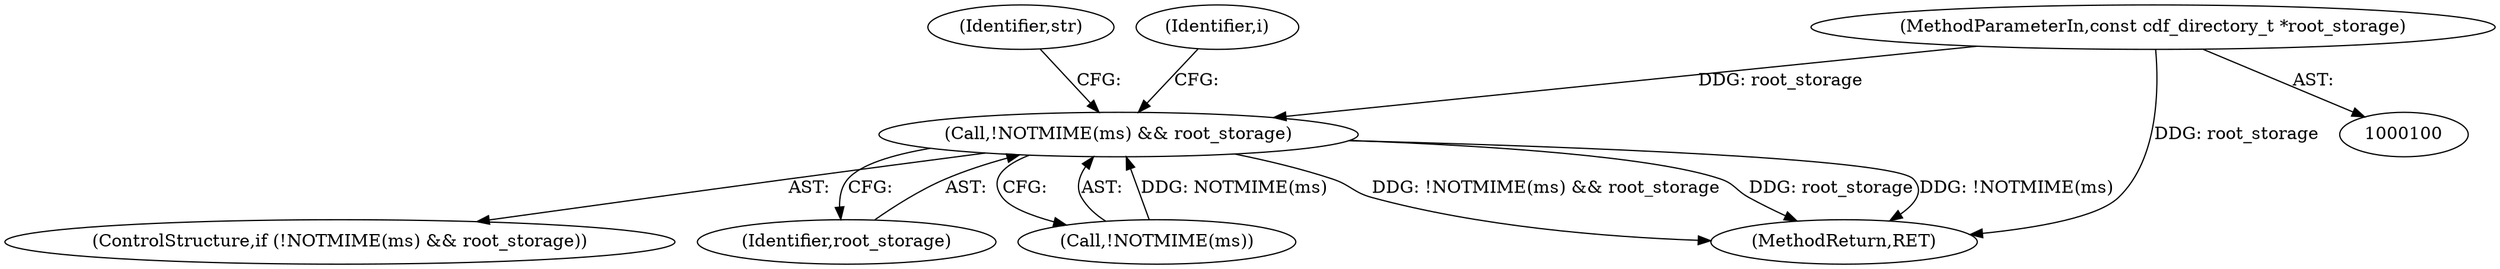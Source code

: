 digraph "0_file_6d209c1c489457397a5763bca4b28e43aac90391_0@pointer" {
"1000104" [label="(MethodParameterIn,const cdf_directory_t *root_storage)"];
"1000117" [label="(Call,!NOTMIME(ms) && root_storage)"];
"1000104" [label="(MethodParameterIn,const cdf_directory_t *root_storage)"];
"1000117" [label="(Call,!NOTMIME(ms) && root_storage)"];
"1000123" [label="(Identifier,str)"];
"1000116" [label="(ControlStructure,if (!NOTMIME(ms) && root_storage))"];
"1000121" [label="(Identifier,root_storage)"];
"1000118" [label="(Call,!NOTMIME(ms))"];
"1000131" [label="(Identifier,i)"];
"1000505" [label="(MethodReturn,RET)"];
"1000104" -> "1000100"  [label="AST: "];
"1000104" -> "1000505"  [label="DDG: root_storage"];
"1000104" -> "1000117"  [label="DDG: root_storage"];
"1000117" -> "1000116"  [label="AST: "];
"1000117" -> "1000118"  [label="CFG: "];
"1000117" -> "1000121"  [label="CFG: "];
"1000118" -> "1000117"  [label="AST: "];
"1000121" -> "1000117"  [label="AST: "];
"1000123" -> "1000117"  [label="CFG: "];
"1000131" -> "1000117"  [label="CFG: "];
"1000117" -> "1000505"  [label="DDG: !NOTMIME(ms) && root_storage"];
"1000117" -> "1000505"  [label="DDG: root_storage"];
"1000117" -> "1000505"  [label="DDG: !NOTMIME(ms)"];
"1000118" -> "1000117"  [label="DDG: NOTMIME(ms)"];
}

